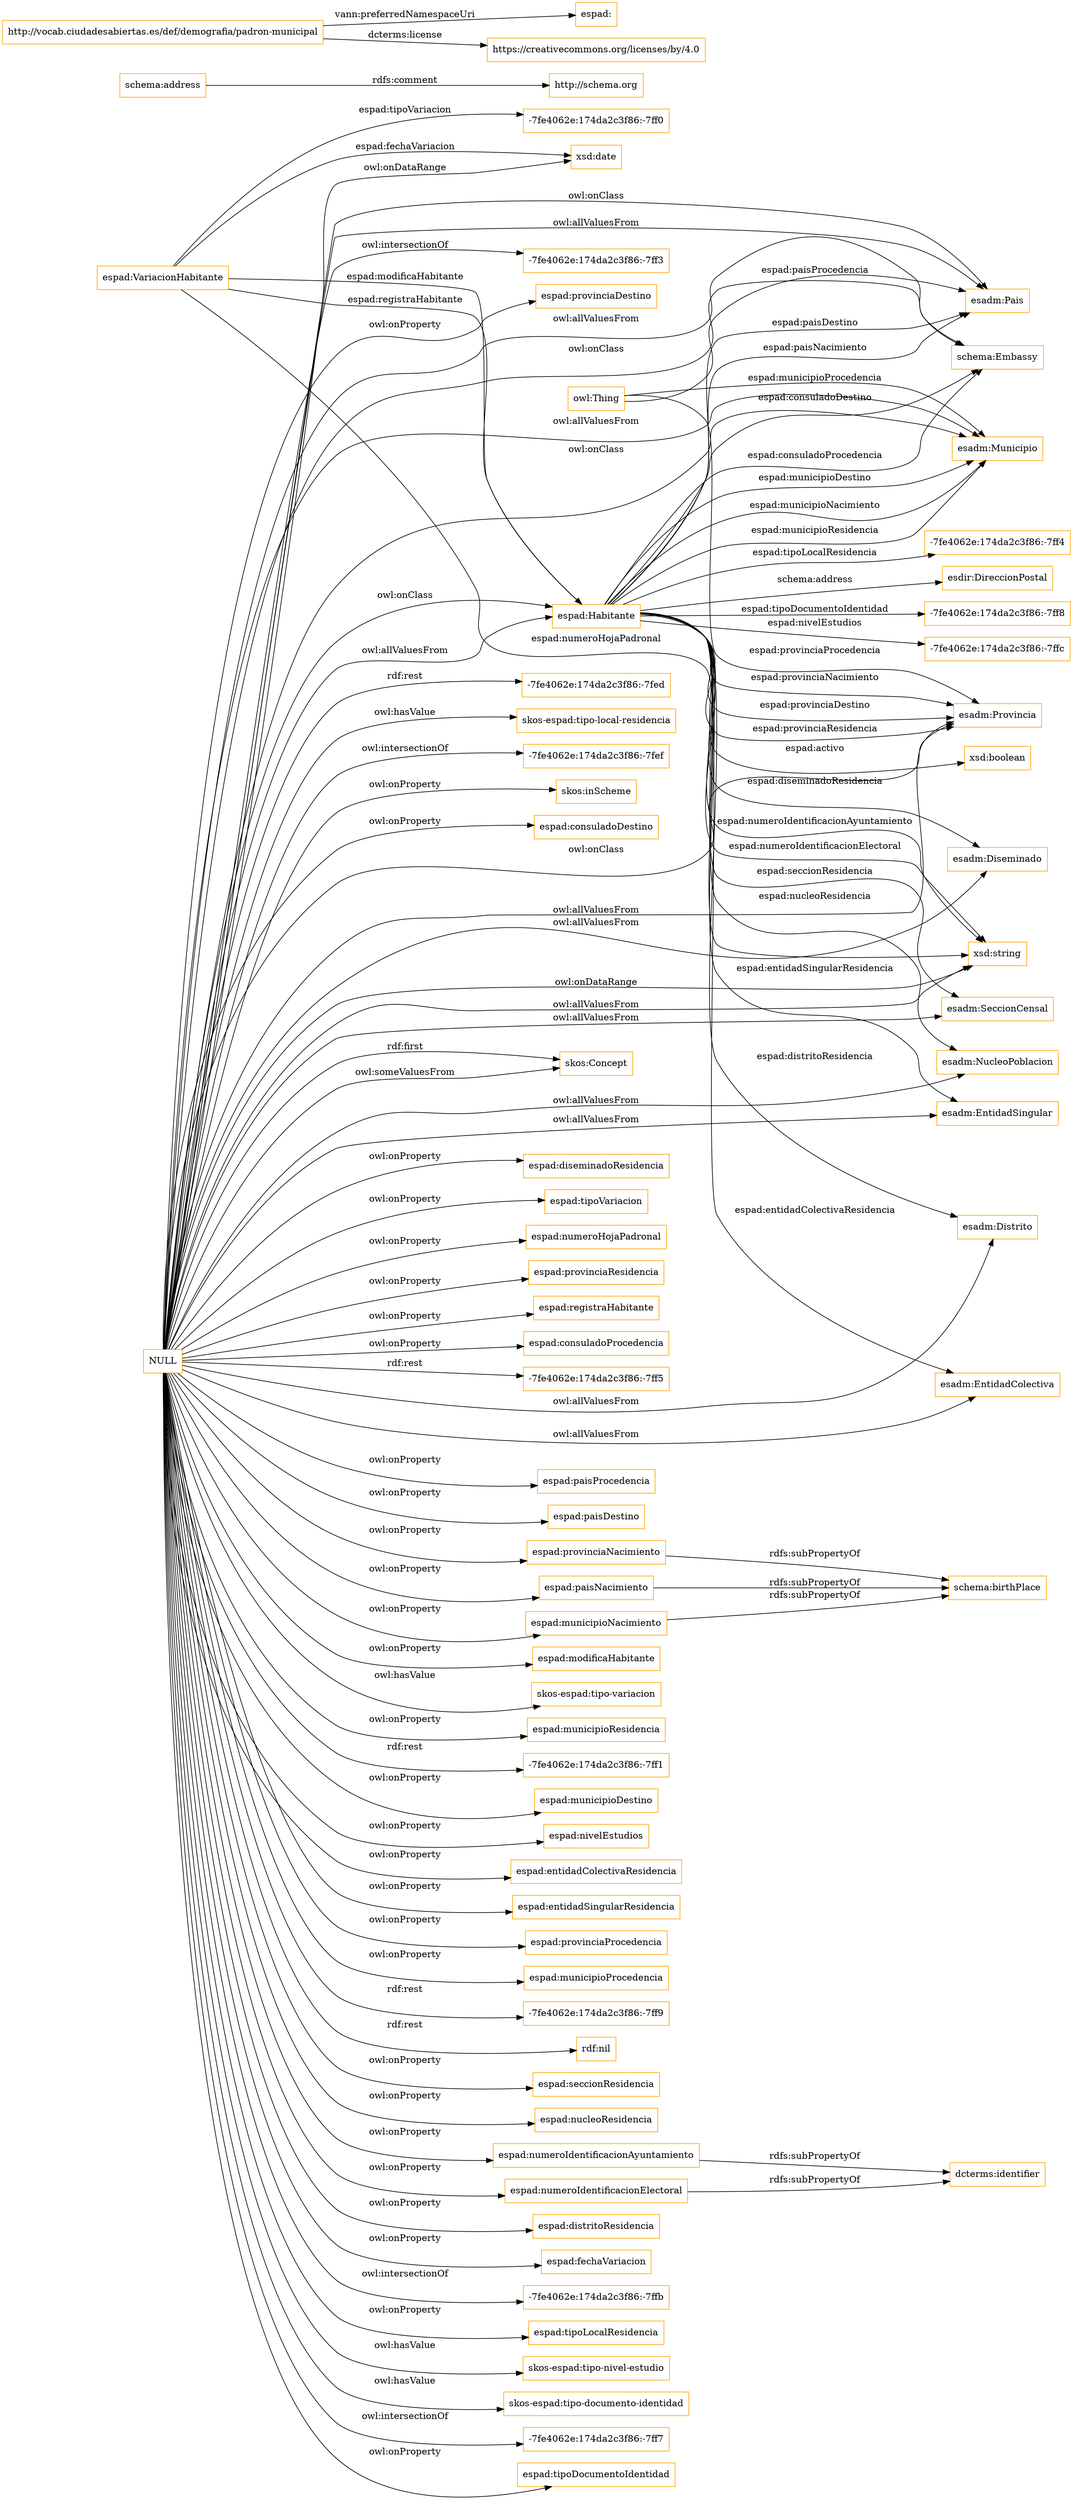digraph ar2dtool_diagram { 
rankdir=LR;
size="1501"
node [shape = rectangle, color="orange"]; "espad:Habitante" "-7fe4062e:174da2c3f86:-7ff0" "schema:Embassy" "esadm:SeccionCensal" "espad:VariacionHabitante" "-7fe4062e:174da2c3f86:-7ff4" "esadm:Pais" "esadm:NucleoPoblacion" "esdir:DireccionPostal" "esadm:EntidadSingular" "esadm:Distrito" "-7fe4062e:174da2c3f86:-7ff8" "-7fe4062e:174da2c3f86:-7ffc" "skos:Concept" "esadm:Municipio" "esadm:Diseminado" "esadm:Provincia" "esadm:EntidadColectiva" ; /*classes style*/
	"NULL" -> "esadm:Municipio" [ label = "owl:allValuesFrom" ];
	"NULL" -> "schema:Embassy" [ label = "owl:onClass" ];
	"NULL" -> "espad:diseminadoResidencia" [ label = "owl:onProperty" ];
	"NULL" -> "esadm:Pais" [ label = "owl:allValuesFrom" ];
	"NULL" -> "espad:tipoVariacion" [ label = "owl:onProperty" ];
	"NULL" -> "skos:Concept" [ label = "rdf:first" ];
	"NULL" -> "espad:Habitante" [ label = "owl:onClass" ];
	"NULL" -> "espad:numeroHojaPadronal" [ label = "owl:onProperty" ];
	"NULL" -> "espad:provinciaResidencia" [ label = "owl:onProperty" ];
	"NULL" -> "espad:registraHabitante" [ label = "owl:onProperty" ];
	"NULL" -> "espad:consuladoProcedencia" [ label = "owl:onProperty" ];
	"NULL" -> "xsd:string" [ label = "owl:allValuesFrom" ];
	"NULL" -> "espad:provinciaNacimiento" [ label = "owl:onProperty" ];
	"NULL" -> "espad:modificaHabitante" [ label = "owl:onProperty" ];
	"NULL" -> "skos-espad:tipo-variacion" [ label = "owl:hasValue" ];
	"NULL" -> "espad:municipioResidencia" [ label = "owl:onProperty" ];
	"NULL" -> "-7fe4062e:174da2c3f86:-7ff1" [ label = "rdf:rest" ];
	"NULL" -> "espad:municipioDestino" [ label = "owl:onProperty" ];
	"NULL" -> "espad:nivelEstudios" [ label = "owl:onProperty" ];
	"NULL" -> "espad:entidadColectivaResidencia" [ label = "owl:onProperty" ];
	"NULL" -> "espad:entidadSingularResidencia" [ label = "owl:onProperty" ];
	"NULL" -> "esadm:SeccionCensal" [ label = "owl:allValuesFrom" ];
	"NULL" -> "espad:provinciaProcedencia" [ label = "owl:onProperty" ];
	"NULL" -> "esadm:Distrito" [ label = "owl:allValuesFrom" ];
	"NULL" -> "espad:paisNacimiento" [ label = "owl:onProperty" ];
	"NULL" -> "espad:municipioProcedencia" [ label = "owl:onProperty" ];
	"NULL" -> "xsd:date" [ label = "owl:onDataRange" ];
	"NULL" -> "-7fe4062e:174da2c3f86:-7ff9" [ label = "rdf:rest" ];
	"NULL" -> "rdf:nil" [ label = "rdf:rest" ];
	"NULL" -> "esadm:Provincia" [ label = "owl:onClass" ];
	"NULL" -> "espad:seccionResidencia" [ label = "owl:onProperty" ];
	"NULL" -> "espad:nucleoResidencia" [ label = "owl:onProperty" ];
	"NULL" -> "espad:numeroIdentificacionAyuntamiento" [ label = "owl:onProperty" ];
	"NULL" -> "espad:distritoResidencia" [ label = "owl:onProperty" ];
	"NULL" -> "espad:fechaVariacion" [ label = "owl:onProperty" ];
	"NULL" -> "-7fe4062e:174da2c3f86:-7ffb" [ label = "owl:intersectionOf" ];
	"NULL" -> "espad:tipoLocalResidencia" [ label = "owl:onProperty" ];
	"NULL" -> "skos-espad:tipo-nivel-estudio" [ label = "owl:hasValue" ];
	"NULL" -> "espad:Habitante" [ label = "owl:allValuesFrom" ];
	"NULL" -> "skos-espad:tipo-documento-identidad" [ label = "owl:hasValue" ];
	"NULL" -> "schema:Embassy" [ label = "owl:allValuesFrom" ];
	"NULL" -> "-7fe4062e:174da2c3f86:-7ff7" [ label = "owl:intersectionOf" ];
	"NULL" -> "espad:tipoDocumentoIdentidad" [ label = "owl:onProperty" ];
	"NULL" -> "-7fe4062e:174da2c3f86:-7ff3" [ label = "owl:intersectionOf" ];
	"NULL" -> "skos:Concept" [ label = "owl:someValuesFrom" ];
	"NULL" -> "esadm:Municipio" [ label = "owl:onClass" ];
	"NULL" -> "espad:municipioNacimiento" [ label = "owl:onProperty" ];
	"NULL" -> "espad:provinciaDestino" [ label = "owl:onProperty" ];
	"NULL" -> "-7fe4062e:174da2c3f86:-7fed" [ label = "rdf:rest" ];
	"NULL" -> "esadm:EntidadColectiva" [ label = "owl:allValuesFrom" ];
	"NULL" -> "xsd:string" [ label = "owl:onDataRange" ];
	"NULL" -> "esadm:Provincia" [ label = "owl:allValuesFrom" ];
	"NULL" -> "espad:numeroIdentificacionElectoral" [ label = "owl:onProperty" ];
	"NULL" -> "skos-espad:tipo-local-residencia" [ label = "owl:hasValue" ];
	"NULL" -> "esadm:NucleoPoblacion" [ label = "owl:allValuesFrom" ];
	"NULL" -> "esadm:Pais" [ label = "owl:onClass" ];
	"NULL" -> "-7fe4062e:174da2c3f86:-7fef" [ label = "owl:intersectionOf" ];
	"NULL" -> "skos:inScheme" [ label = "owl:onProperty" ];
	"NULL" -> "esadm:Diseminado" [ label = "owl:allValuesFrom" ];
	"NULL" -> "espad:consuladoDestino" [ label = "owl:onProperty" ];
	"NULL" -> "-7fe4062e:174da2c3f86:-7ff5" [ label = "rdf:rest" ];
	"NULL" -> "espad:paisProcedencia" [ label = "owl:onProperty" ];
	"NULL" -> "esadm:EntidadSingular" [ label = "owl:allValuesFrom" ];
	"NULL" -> "espad:paisDestino" [ label = "owl:onProperty" ];
	"espad:municipioNacimiento" -> "schema:birthPlace" [ label = "rdfs:subPropertyOf" ];
	"espad:numeroIdentificacionElectoral" -> "dcterms:identifier" [ label = "rdfs:subPropertyOf" ];
	"espad:paisNacimiento" -> "schema:birthPlace" [ label = "rdfs:subPropertyOf" ];
	"schema:address" -> "http://schema.org" [ label = "rdfs:comment" ];
	"espad:provinciaNacimiento" -> "schema:birthPlace" [ label = "rdfs:subPropertyOf" ];
	"espad:numeroIdentificacionAyuntamiento" -> "dcterms:identifier" [ label = "rdfs:subPropertyOf" ];
	"http://vocab.ciudadesabiertas.es/def/demografia/padron-municipal" -> "espad:" [ label = "vann:preferredNamespaceUri" ];
	"http://vocab.ciudadesabiertas.es/def/demografia/padron-municipal" -> "https://creativecommons.org/licenses/by/4.0" [ label = "dcterms:license" ];
	"espad:Habitante" -> "schema:Embassy" [ label = "espad:consuladoDestino" ];
	"owl:Thing" -> "esadm:Provincia" [ label = "espad:provinciaProcedencia" ];
	"espad:VariacionHabitante" -> "espad:Habitante" [ label = "espad:modificaHabitante" ];
	"espad:Habitante" -> "esadm:Distrito" [ label = "espad:distritoResidencia" ];
	"espad:VariacionHabitante" -> "-7fe4062e:174da2c3f86:-7ff0" [ label = "espad:tipoVariacion" ];
	"espad:Habitante" -> "esadm:Diseminado" [ label = "espad:diseminadoResidencia" ];
	"espad:Habitante" -> "esadm:Provincia" [ label = "espad:provinciaNacimiento" ];
	"espad:Habitante" -> "xsd:boolean" [ label = "espad:activo" ];
	"espad:Habitante" -> "esadm:Pais" [ label = "espad:paisDestino" ];
	"espad:Habitante" -> "esadm:EntidadSingular" [ label = "espad:entidadSingularResidencia" ];
	"espad:Habitante" -> "esadm:Provincia" [ label = "espad:provinciaDestino" ];
	"espad:Habitante" -> "esdir:DireccionPostal" [ label = "schema:address" ];
	"espad:Habitante" -> "esadm:Municipio" [ label = "espad:municipioDestino" ];
	"espad:Habitante" -> "esadm:Pais" [ label = "espad:paisNacimiento" ];
	"espad:Habitante" -> "esadm:EntidadColectiva" [ label = "espad:entidadColectivaResidencia" ];
	"espad:Habitante" -> "-7fe4062e:174da2c3f86:-7ff8" [ label = "espad:tipoDocumentoIdentidad" ];
	"espad:Habitante" -> "esadm:Municipio" [ label = "espad:municipioNacimiento" ];
	"espad:Habitante" -> "esadm:Municipio" [ label = "espad:municipioResidencia" ];
	"espad:Habitante" -> "xsd:string" [ label = "espad:numeroIdentificacionAyuntamiento" ];
	"espad:Habitante" -> "-7fe4062e:174da2c3f86:-7ffc" [ label = "espad:nivelEstudios" ];
	"espad:Habitante" -> "esadm:SeccionCensal" [ label = "espad:seccionResidencia" ];
	"espad:Habitante" -> "schema:Embassy" [ label = "espad:consuladoProcedencia" ];
	"espad:VariacionHabitante" -> "espad:Habitante" [ label = "espad:registraHabitante" ];
	"owl:Thing" -> "esadm:Municipio" [ label = "espad:municipioProcedencia" ];
	"espad:Habitante" -> "-7fe4062e:174da2c3f86:-7ff4" [ label = "espad:tipoLocalResidencia" ];
	"espad:VariacionHabitante" -> "xsd:string" [ label = "espad:numeroHojaPadronal" ];
	"espad:Habitante" -> "xsd:string" [ label = "espad:numeroIdentificacionElectoral" ];
	"espad:VariacionHabitante" -> "xsd:date" [ label = "espad:fechaVariacion" ];
	"espad:Habitante" -> "esadm:Provincia" [ label = "espad:provinciaResidencia" ];
	"espad:Habitante" -> "esadm:NucleoPoblacion" [ label = "espad:nucleoResidencia" ];
	"owl:Thing" -> "esadm:Pais" [ label = "espad:paisProcedencia" ];

}
